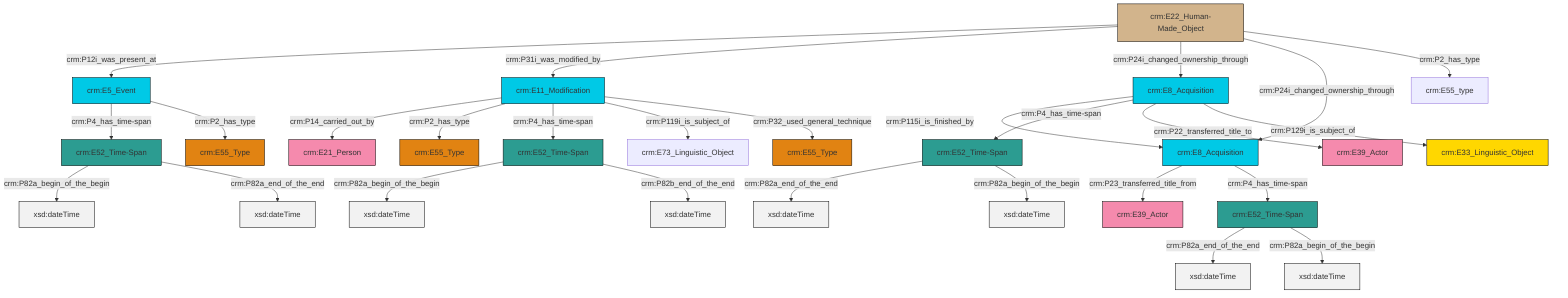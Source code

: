 graph TD
classDef Literal fill:#f2f2f2,stroke:#000000;
classDef CRM_Entity fill:#FFFFFF,stroke:#000000;
classDef Temporal_Entity fill:#00C9E6, stroke:#000000;
classDef Type fill:#E18312, stroke:#000000;
classDef Time-Span fill:#2C9C91, stroke:#000000;
classDef Appellation fill:#FFEB7F, stroke:#000000;
classDef Place fill:#008836, stroke:#000000;
classDef Persistent_Item fill:#B266B2, stroke:#000000;
classDef Conceptual_Object fill:#FFD700, stroke:#000000;
classDef Physical_Thing fill:#D2B48C, stroke:#000000;
classDef Actor fill:#f58aad, stroke:#000000;
classDef PC_Classes fill:#4ce600, stroke:#000000;
classDef Multi fill:#cccccc,stroke:#000000;

4["crm:E22_Human-Made_Object"]:::Physical_Thing -->|crm:P12i_was_present_at| 5["crm:E5_Event"]:::Temporal_Entity
6["crm:E52_Time-Span"]:::Time-Span -->|crm:P82a_begin_of_the_begin| 7[xsd:dateTime]:::Literal
8["crm:E8_Acquisition"]:::Temporal_Entity -->|crm:P115i_is_finished_by| 9["crm:E8_Acquisition"]:::Temporal_Entity
12["crm:E52_Time-Span"]:::Time-Span -->|crm:P82a_end_of_the_end| 13[xsd:dateTime]:::Literal
14["crm:E11_Modification"]:::Temporal_Entity -->|crm:P14_carried_out_by| 15["crm:E21_Person"]:::Actor
4["crm:E22_Human-Made_Object"]:::Physical_Thing -->|crm:P31i_was_modified_by| 14["crm:E11_Modification"]:::Temporal_Entity
6["crm:E52_Time-Span"]:::Time-Span -->|crm:P82a_end_of_the_end| 16[xsd:dateTime]:::Literal
17["crm:E52_Time-Span"]:::Time-Span -->|crm:P82a_end_of_the_end| 18[xsd:dateTime]:::Literal
12["crm:E52_Time-Span"]:::Time-Span -->|crm:P82a_begin_of_the_begin| 22[xsd:dateTime]:::Literal
24["crm:E52_Time-Span"]:::Time-Span -->|crm:P82a_begin_of_the_begin| 25[xsd:dateTime]:::Literal
5["crm:E5_Event"]:::Temporal_Entity -->|crm:P4_has_time-span| 6["crm:E52_Time-Span"]:::Time-Span
17["crm:E52_Time-Span"]:::Time-Span -->|crm:P82a_begin_of_the_begin| 29[xsd:dateTime]:::Literal
8["crm:E8_Acquisition"]:::Temporal_Entity -->|crm:P4_has_time-span| 12["crm:E52_Time-Span"]:::Time-Span
4["crm:E22_Human-Made_Object"]:::Physical_Thing -->|crm:P24i_changed_ownership_through| 8["crm:E8_Acquisition"]:::Temporal_Entity
8["crm:E8_Acquisition"]:::Temporal_Entity -->|crm:P22_transferred_title_to| 26["crm:E39_Actor"]:::Actor
4["crm:E22_Human-Made_Object"]:::Physical_Thing -->|crm:P24i_changed_ownership_through| 9["crm:E8_Acquisition"]:::Temporal_Entity
4["crm:E22_Human-Made_Object"]:::Physical_Thing -->|crm:P2_has_type| 2["crm:E55_type"]:::Default
24["crm:E52_Time-Span"]:::Time-Span -->|crm:P82b_end_of_the_end| 39[xsd:dateTime]:::Literal
9["crm:E8_Acquisition"]:::Temporal_Entity -->|crm:P23_transferred_title_from| 37["crm:E39_Actor"]:::Actor
14["crm:E11_Modification"]:::Temporal_Entity -->|crm:P2_has_type| 31["crm:E55_Type"]:::Type
14["crm:E11_Modification"]:::Temporal_Entity -->|crm:P4_has_time-span| 24["crm:E52_Time-Span"]:::Time-Span
8["crm:E8_Acquisition"]:::Temporal_Entity -->|crm:P129i_is_subject_of| 10["crm:E33_Linguistic_Object"]:::Conceptual_Object
14["crm:E11_Modification"]:::Temporal_Entity -->|crm:P119i_is_subject_of| 0["crm:E73_Linguistic_Object"]:::Default
9["crm:E8_Acquisition"]:::Temporal_Entity -->|crm:P4_has_time-span| 17["crm:E52_Time-Span"]:::Time-Span
5["crm:E5_Event"]:::Temporal_Entity -->|crm:P2_has_type| 33["crm:E55_Type"]:::Type
14["crm:E11_Modification"]:::Temporal_Entity -->|crm:P32_used_general_technique| 20["crm:E55_Type"]:::Type